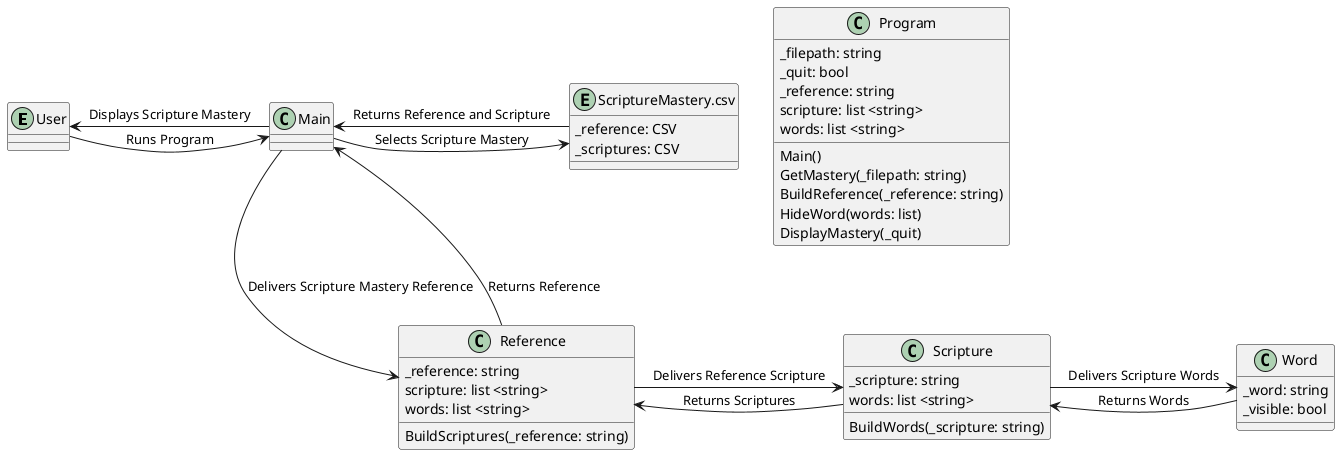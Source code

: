 @startuml
entity User
entity "ScriptureMastery.csv" as CSVFile {
  _reference: CSV
  _scriptures: CSV
}

class Program {
  _filepath: string
  _quit: bool
  _reference: string
  scripture: list <string>
  words: list <string>
  Main()
  GetMastery(_filepath: string)
  BuildReference(_reference: string)
  HideWord(words: list)
  DisplayMastery(_quit)
}

class Reference {
  _reference: string
  scripture: list <string>
  words: list <string>
  BuildScriptures(_reference: string)
}

class Scripture {
  _scripture: string
  words: list <string>
  BuildWords(_scripture: string)
}

class Word {
  _word: string
  _visible: bool
}

User -> Main: Runs Program
User <-- Main: Displays Scripture Mastery

Main -> CSVFile: Selects Scripture Mastery
Main <-- CSVFile: Returns Reference and Scripture

CSVFile -[hidden]-> Reference

Main -> Reference: Delivers Scripture Mastery Reference
Main <-- Reference: Returns Reference

Reference -> Scripture: Delivers Reference Scripture
Reference <-- Scripture: Returns Scriptures

Scripture -> Word: Delivers Scripture Words
Scripture <-- Word: Returns Words
@enduml